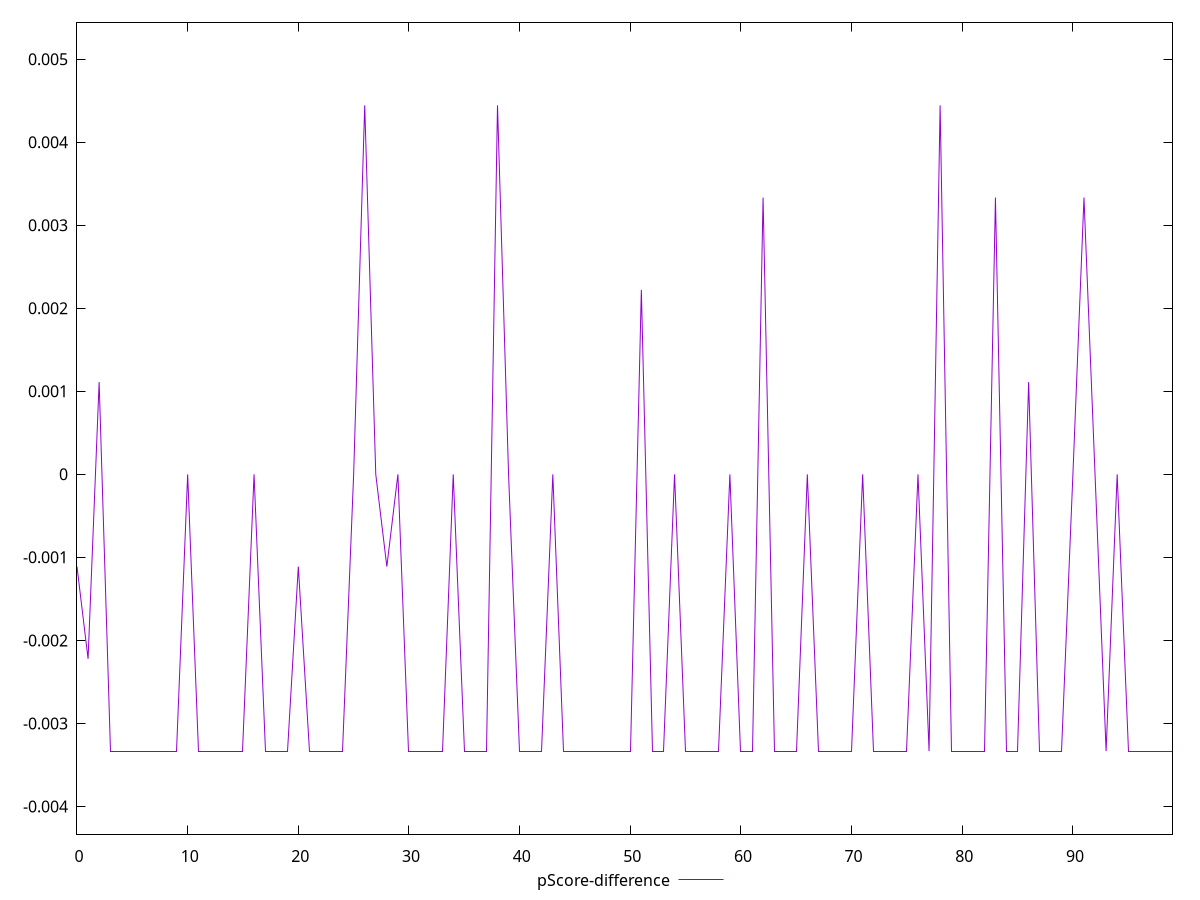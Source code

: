 reset

$pScoreDifference <<EOF
0 -0.0011111111111111738
1 -0.0022222222222222365
2 0.0011111111111110628
3 -0.0033333333333334103
4 -0.0033333333333334103
5 -0.0033333333333334103
6 -0.0033333333333334103
7 -0.0033333333333334103
8 -0.0033333333333334103
9 -0.0033333333333334103
10 0
11 -0.0033333333333334103
12 -0.0033333333333334103
13 -0.0033333333333334103
14 -0.0033333333333334103
15 -0.0033333333333334103
16 0
17 -0.0033333333333334103
18 -0.0033333333333334103
19 -0.0033333333333334103
20 -0.0011111111111110628
21 -0.0033333333333334103
22 -0.0033333333333334103
23 -0.0033333333333334103
24 -0.0033333333333334103
25 0
26 0.004444444444444473
27 0
28 -0.0011111111111110628
29 0
30 -0.0033333333333334103
31 -0.0033333333333334103
32 -0.0033333333333334103
33 -0.0033333333333334103
34 0
35 -0.0033333333333334103
36 -0.0033333333333334103
37 -0.0033333333333334103
38 0.004444444444444473
39 0
40 -0.0033333333333334103
41 -0.0033333333333334103
42 -0.0033333333333334103
43 0
44 -0.0033333333333334103
45 -0.0033333333333334103
46 -0.0033333333333334103
47 -0.0033333333333334103
48 -0.0033333333333334103
49 -0.0033333333333334103
50 -0.0033333333333334103
51 0.0022222222222222365
52 -0.0033333333333334103
53 -0.0033333333333332993
54 0
55 -0.0033333333333334103
56 -0.0033333333333334103
57 -0.0033333333333334103
58 -0.0033333333333334103
59 0
60 -0.0033333333333334103
61 -0.0033333333333334103
62 0.0033333333333334103
63 -0.0033333333333334103
64 -0.0033333333333334103
65 -0.0033333333333334103
66 0
67 -0.0033333333333334103
68 -0.0033333333333334103
69 -0.0033333333333334103
70 -0.0033333333333334103
71 0
72 -0.0033333333333334103
73 -0.0033333333333334103
74 -0.0033333333333334103
75 -0.0033333333333334103
76 0
77 -0.0033333333333334103
78 0.004444444444444473
79 -0.0033333333333334103
80 -0.0033333333333334103
81 -0.0033333333333334103
82 -0.0033333333333334103
83 0.0033333333333334103
84 -0.0033333333333334103
85 -0.0033333333333334103
86 0.0011111111111110628
87 -0.0033333333333334103
88 -0.0033333333333334103
89 -0.0033333333333334103
90 0
91 0.0033333333333332993
92 0
93 -0.0033333333333334103
94 0
95 -0.0033333333333334103
96 -0.0033333333333334103
97 -0.0033333333333334103
98 -0.0033333333333334103
99 -0.0033333333333334103
EOF

set key outside below
set xrange [0:99]
set yrange [-0.00433333333333341:0.005444444444444473]
set trange [-0.00433333333333341:0.005444444444444473]
set terminal svg size 640, 500 enhanced background rgb 'white'
set output "report_00019_2021-02-10T18-14-37.922Z//uses-webp-images/samples/pages/pScore-difference/values.svg"

plot $pScoreDifference title "pScore-difference" with line

reset
